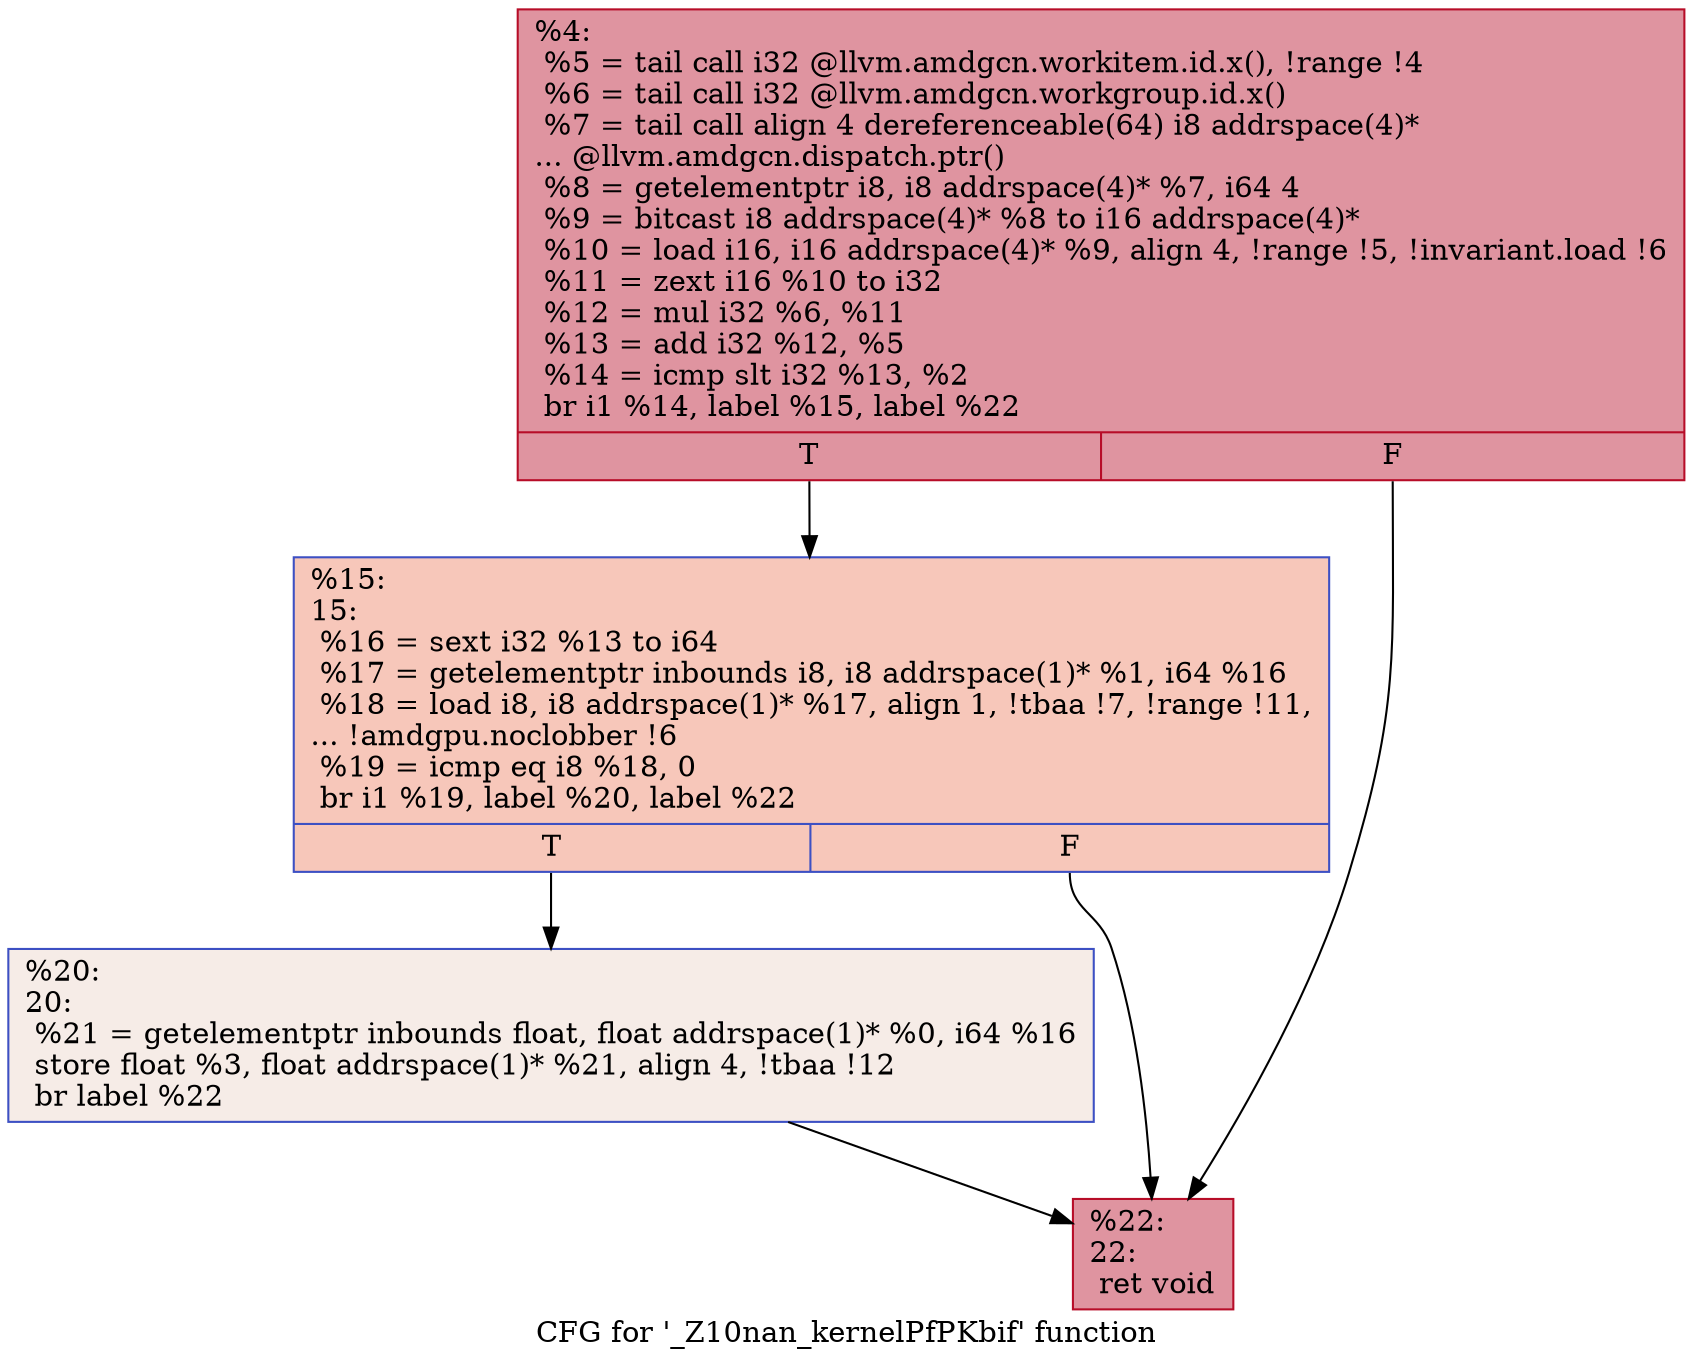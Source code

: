 digraph "CFG for '_Z10nan_kernelPfPKbif' function" {
	label="CFG for '_Z10nan_kernelPfPKbif' function";

	Node0x532a0f0 [shape=record,color="#b70d28ff", style=filled, fillcolor="#b70d2870",label="{%4:\l  %5 = tail call i32 @llvm.amdgcn.workitem.id.x(), !range !4\l  %6 = tail call i32 @llvm.amdgcn.workgroup.id.x()\l  %7 = tail call align 4 dereferenceable(64) i8 addrspace(4)*\l... @llvm.amdgcn.dispatch.ptr()\l  %8 = getelementptr i8, i8 addrspace(4)* %7, i64 4\l  %9 = bitcast i8 addrspace(4)* %8 to i16 addrspace(4)*\l  %10 = load i16, i16 addrspace(4)* %9, align 4, !range !5, !invariant.load !6\l  %11 = zext i16 %10 to i32\l  %12 = mul i32 %6, %11\l  %13 = add i32 %12, %5\l  %14 = icmp slt i32 %13, %2\l  br i1 %14, label %15, label %22\l|{<s0>T|<s1>F}}"];
	Node0x532a0f0:s0 -> Node0x532a140;
	Node0x532a0f0:s1 -> Node0x532c080;
	Node0x532a140 [shape=record,color="#3d50c3ff", style=filled, fillcolor="#ec7f6370",label="{%15:\l15:                                               \l  %16 = sext i32 %13 to i64\l  %17 = getelementptr inbounds i8, i8 addrspace(1)* %1, i64 %16\l  %18 = load i8, i8 addrspace(1)* %17, align 1, !tbaa !7, !range !11,\l... !amdgpu.noclobber !6\l  %19 = icmp eq i8 %18, 0\l  br i1 %19, label %20, label %22\l|{<s0>T|<s1>F}}"];
	Node0x532a140:s0 -> Node0x532cd40;
	Node0x532a140:s1 -> Node0x532c080;
	Node0x532cd40 [shape=record,color="#3d50c3ff", style=filled, fillcolor="#ead5c970",label="{%20:\l20:                                               \l  %21 = getelementptr inbounds float, float addrspace(1)* %0, i64 %16\l  store float %3, float addrspace(1)* %21, align 4, !tbaa !12\l  br label %22\l}"];
	Node0x532cd40 -> Node0x532c080;
	Node0x532c080 [shape=record,color="#b70d28ff", style=filled, fillcolor="#b70d2870",label="{%22:\l22:                                               \l  ret void\l}"];
}
